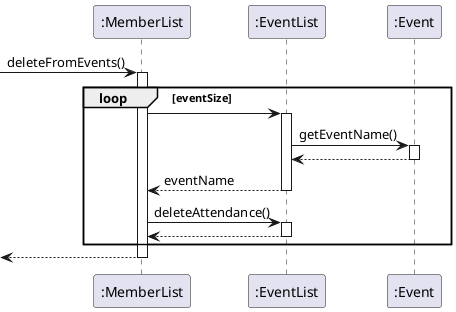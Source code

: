 @startuml
-> ":MemberList" : deleteFromEvents()
activate ":MemberList"
loop eventSize
":MemberList" -> ":EventList"
activate ":EventList"
":EventList" -> ":Event" :getEventName()
activate ":Event"
":Event" --> ":EventList"
deactivate ":Event"
":EventList" --> ":MemberList" : eventName
deactivate ":EventList"
":MemberList" -> ":EventList" : deleteAttendance()
activate ":EventList"
":EventList" --> ":MemberList"
deactivate ":EventList"
end
<-- ":MemberList"
deactivate ":MemberList"
@enduml